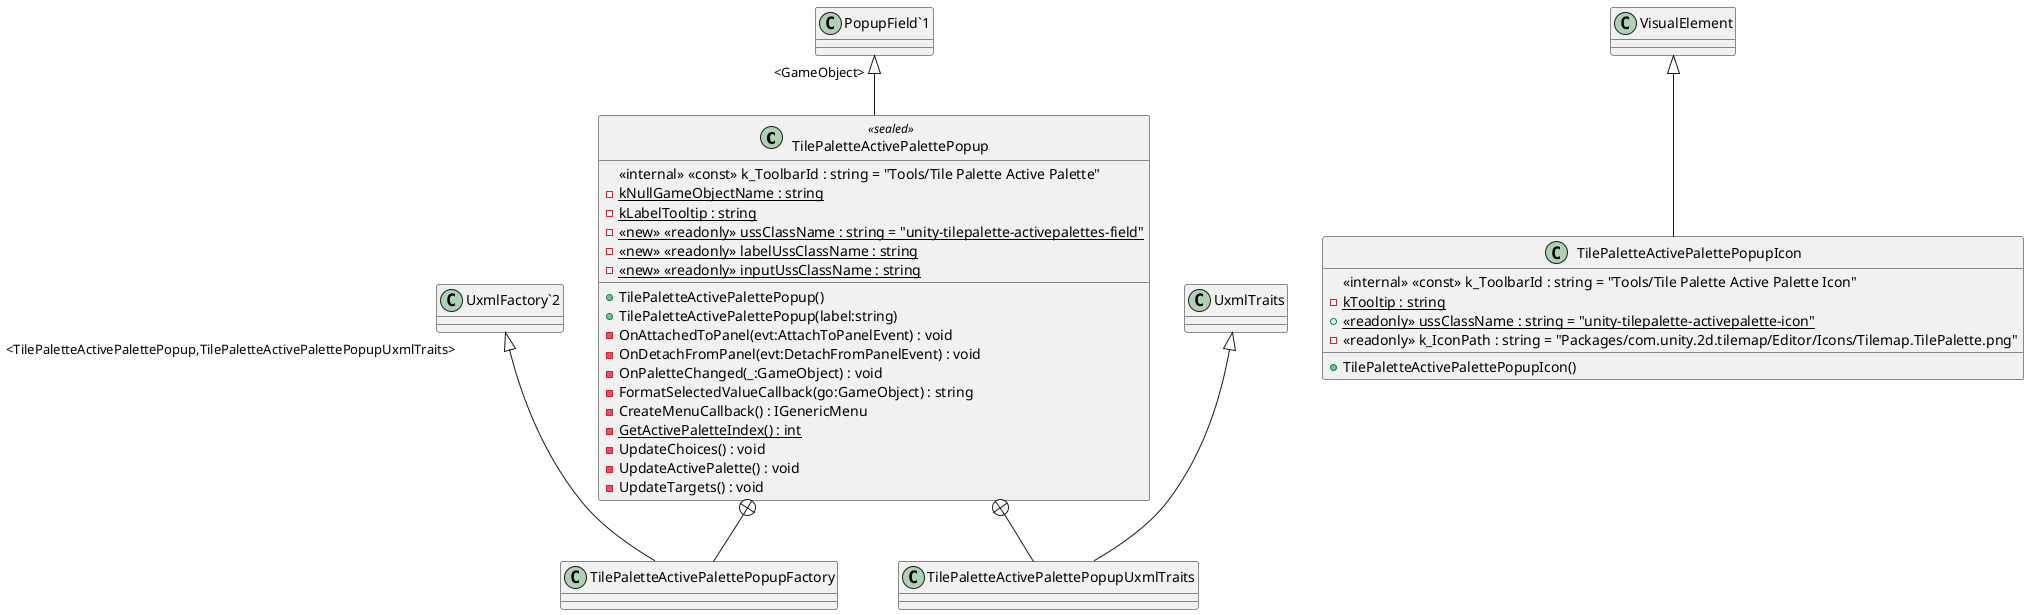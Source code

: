 @startuml
class TilePaletteActivePalettePopup <<sealed>> {
    <<internal>> <<const>> k_ToolbarId : string = "Tools/Tile Palette Active Palette"
    - {static} kNullGameObjectName : string
    - {static} kLabelTooltip : string
    - <<new>> {static} <<readonly>> ussClassName : string = "unity-tilepalette-activepalettes-field"
    - <<new>> {static} <<readonly>> labelUssClassName : string
    - <<new>> {static} <<readonly>> inputUssClassName : string
    + TilePaletteActivePalettePopup()
    + TilePaletteActivePalettePopup(label:string)
    - OnAttachedToPanel(evt:AttachToPanelEvent) : void
    - OnDetachFromPanel(evt:DetachFromPanelEvent) : void
    - OnPaletteChanged(_:GameObject) : void
    - FormatSelectedValueCallback(go:GameObject) : string
    - CreateMenuCallback() : IGenericMenu
    - {static} GetActivePaletteIndex() : int
    - UpdateChoices() : void
    - UpdateActivePalette() : void
    - UpdateTargets() : void
}
class TilePaletteActivePalettePopupIcon {
    <<internal>> <<const>> k_ToolbarId : string = "Tools/Tile Palette Active Palette Icon"
    - {static} kTooltip : string
    + {static} <<readonly>> ussClassName : string = "unity-tilepalette-activepalette-icon"
    - <<readonly>> k_IconPath : string = "Packages/com.unity.2d.tilemap/Editor/Icons/Tilemap.TilePalette.png"
    + TilePaletteActivePalettePopupIcon()
}
class TilePaletteActivePalettePopupFactory {
}
class TilePaletteActivePalettePopupUxmlTraits {
}
"PopupField`1" "<GameObject>" <|-- TilePaletteActivePalettePopup
VisualElement <|-- TilePaletteActivePalettePopupIcon
TilePaletteActivePalettePopup +-- TilePaletteActivePalettePopupFactory
"UxmlFactory`2" "<TilePaletteActivePalettePopup,TilePaletteActivePalettePopupUxmlTraits>" <|-- TilePaletteActivePalettePopupFactory
TilePaletteActivePalettePopup +-- TilePaletteActivePalettePopupUxmlTraits
UxmlTraits <|-- TilePaletteActivePalettePopupUxmlTraits
@enduml
